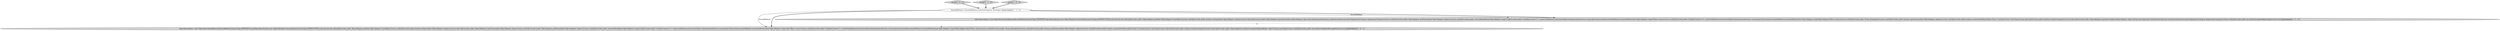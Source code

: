 digraph {
5 [style = filled, label = "setup['0', '0', '1']", fillcolor = lightgray, shape = diamond image = "AAA0AAABBB3BBB"];
2 [style = filled, label = "facetedMethod = FacetedMethod.createForProperty(,\"firstName\")@@@3@@@['1', '1', '1']", fillcolor = white, shape = ellipse image = "AAA0AAABBB1BBB"];
3 [style = filled, label = "setup['0', '1', '0']", fillcolor = lightgray, shape = diamond image = "AAA0AAABBB2BBB"];
0 [style = filled, label = "setup['1', '0', '0']", fillcolor = lightgray, shape = diamond image = "AAA0AAABBB1BBB"];
4 [style = filled, label = "objectAssociation = new ObjectAssociationAbstract(facetedMethod,FeatureType.PROPERTY,mockObjectSpecification,new ObjectMemberContext(DeploymentCategory.PRODUCTION,null,null,null,null,null)){@Override public ObjectAdapter get(final ObjectAdapter fromObject){return null}@Override public boolean isEmpty(final ObjectAdapter adapter){return false}@Override public ObjectAdapter(( getChoices(final ObjectAdapter object){return null}@Override public ObjectAdapter getDefault(final ObjectAdapter adapter){return null}@Override public void toDefault(final ObjectAdapter target){}@Override public UsabilityContext<?> createUsableInteractionContext(final AuthenticationSession session,final InteractionInvocationMethod invocationMethod,final ObjectAdapter target,final Where where){return null}@Override public VisibilityContext<?> createVisibleInteractionContext(final AuthenticationSession session,final InteractionInvocationMethod invocationMethod,final ObjectAdapter targetObjectAdapter,final Where where){return null}@Override public String debugData(){return null}@Override public Instance getInstance(final ObjectAdapter adapter){return null}@Override public boolean containsDoOpFacet(final Class<? extends Facet> facetType){return false}@Override public boolean hasAutoComplete(){return false}@Override public ObjectAdapter(( getAutoComplete(ObjectAdapter object,String searchArg){return null}@Override public int getAutoCompleteMinLength(){return 0}}@@@4@@@['0', '0', '1']", fillcolor = lightgray, shape = ellipse image = "AAA0AAABBB3BBB"];
1 [style = filled, label = "objectAssociation = new ObjectAssociationAbstract(facetedMethod,FeatureType.PROPERTY,objectSpecification,new ObjectMemberContext(DeploymentCategory.PRODUCTION,null,null,null,null,null)){@Override public ObjectAdapter get(final ObjectAdapter fromObject){return null}@Override public boolean isEmpty(final ObjectAdapter adapter){return false}@Override public ObjectAdapter(( getChoices(final ObjectAdapter object,final AuthenticationSession authenticationSession,final DeploymentCategory deploymentCategory){return null}@Override public ObjectAdapter getDefault(final ObjectAdapter adapter){return null}@Override public void toDefault(final ObjectAdapter target){}@Override public UsabilityContext<?> createUsableInteractionContext(final AuthenticationSession session,final InteractionInvocationMethod invocationMethod,final ObjectAdapter target,Where where){return null}@Override public VisibilityContext<?> createVisibleInteractionContext(final AuthenticationSession session,final InteractionInvocationMethod invocationMethod,final ObjectAdapter targetObjectAdapter,Where where){return null}@Override public String debugData(){return null}@Override public Instance getInstance(final ObjectAdapter adapter){return null}@Override public boolean containsDoOpFacet(final Class<? extends Facet> facetType){return false}@Override public boolean hasAutoComplete(){return false}@Override public ObjectAdapter(( getAutoComplete(ObjectAdapter object,String searchArg,final AuthenticationSession authenticationSession,final DeploymentCategory deploymentCategory){return null}@Override public int getAutoCompleteMinLength(){return 0}}@@@4@@@['1', '1', '0']", fillcolor = lightgray, shape = ellipse image = "AAA0AAABBB1BBB"];
5->2 [style = bold, label=""];
2->1 [style = solid, label="facetedMethod"];
1->4 [style = dashed, label="0"];
2->4 [style = solid, label="facetedMethod"];
0->2 [style = bold, label=""];
2->4 [style = bold, label=""];
2->1 [style = bold, label=""];
3->2 [style = bold, label=""];
}
